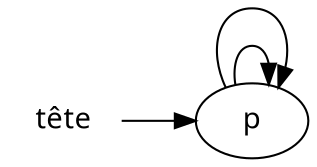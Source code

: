 digraph liste {
    rankdir="LR";
    node [fontname="Courrier"];
    tete [label="tête" shape=plaintext]
    0 [label="p"];

    tete -> 0;
    0 -> 0;
    0 -> 0;
}

